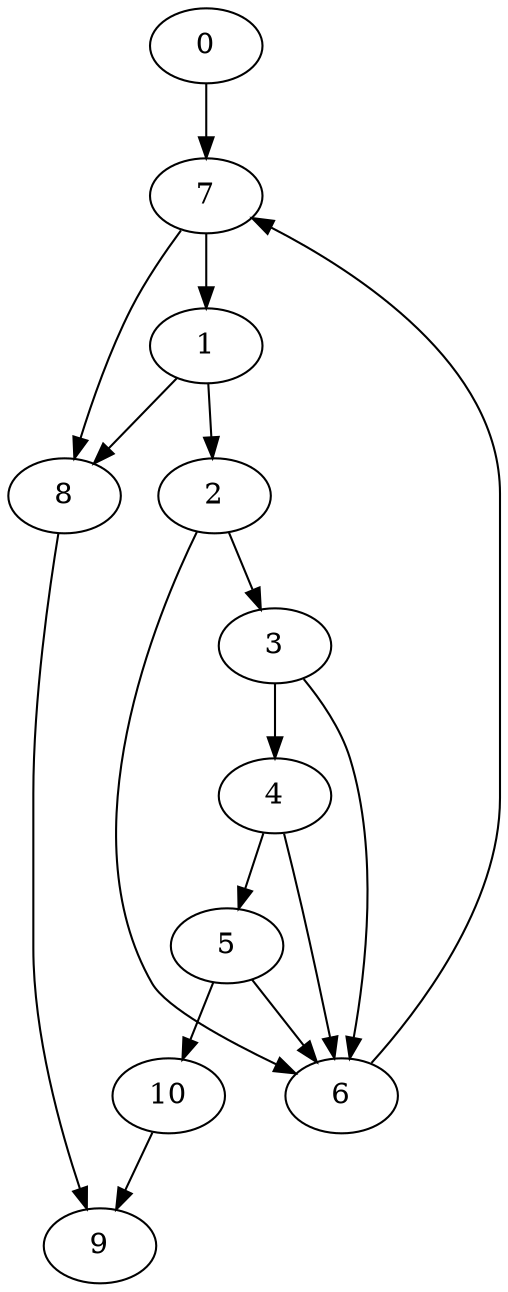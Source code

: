digraph {
	0
	1
	2
	3
	4
	5
	6
	7
	8
	9
	10
	5 -> 10
	2 -> 3
	4 -> 5
	6 -> 7
	0 -> 7
	1 -> 8
	7 -> 8
	7 -> 1
	1 -> 2
	3 -> 4
	2 -> 6
	3 -> 6
	4 -> 6
	5 -> 6
	8 -> 9
	10 -> 9
}
